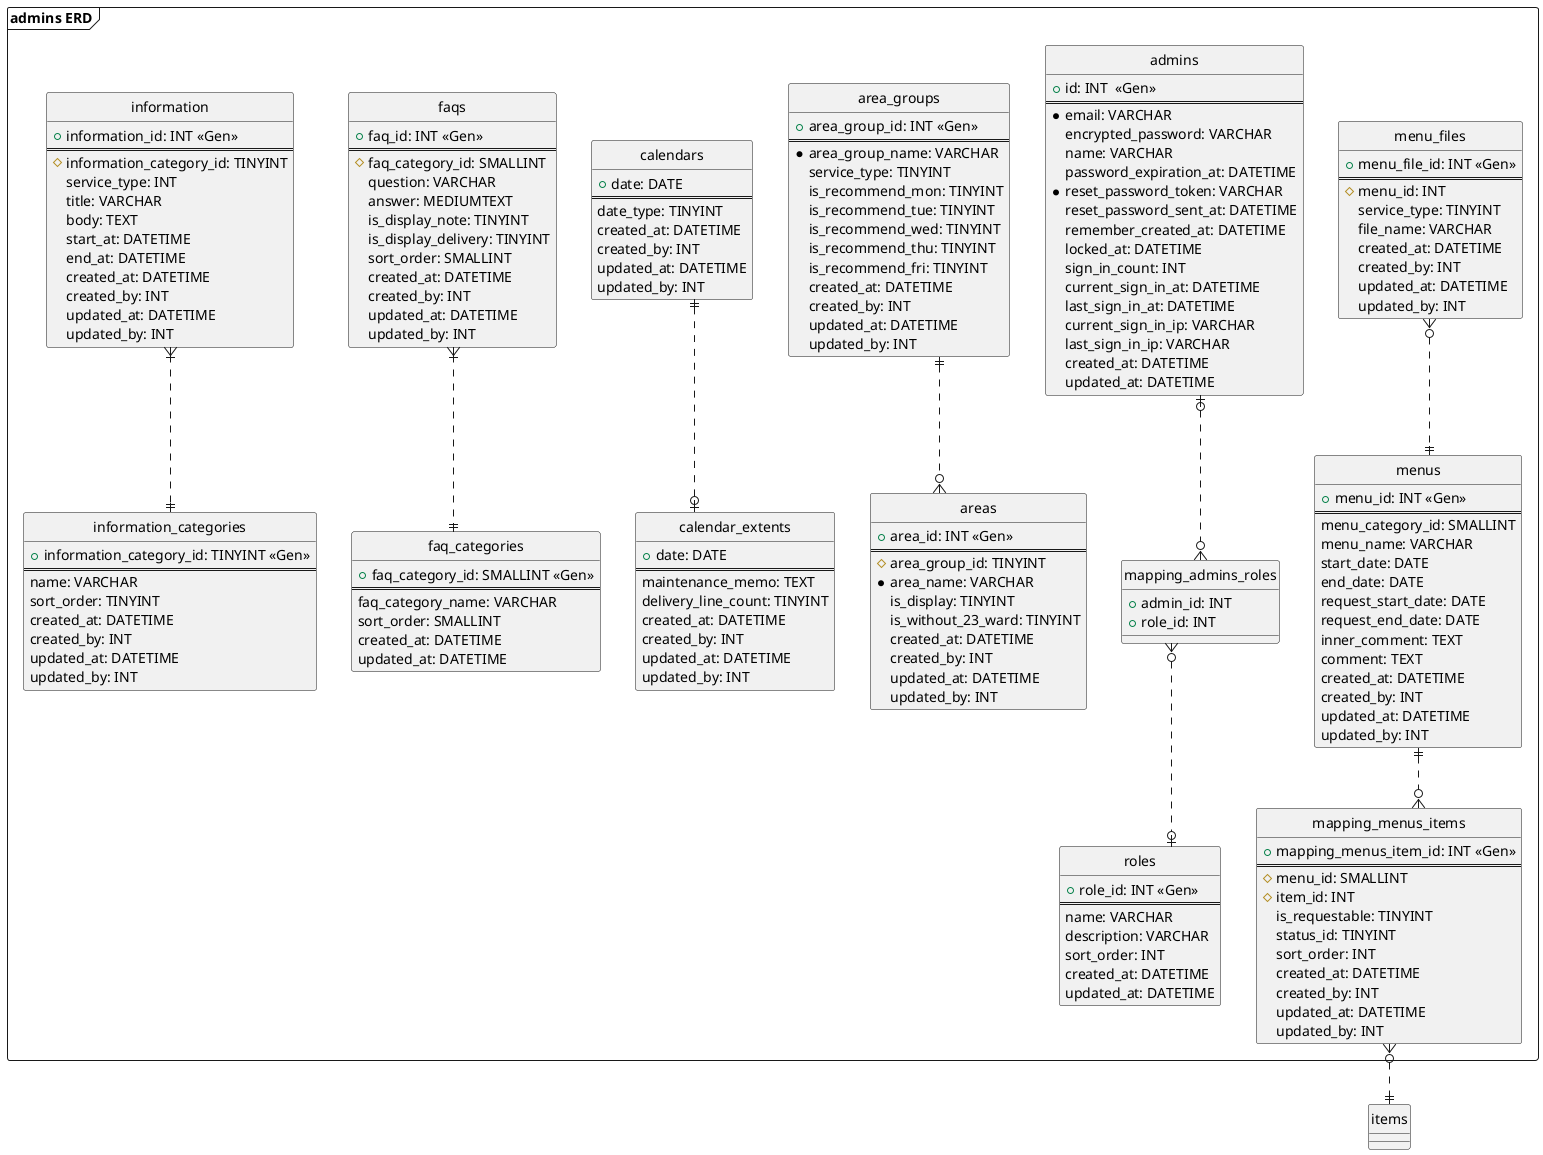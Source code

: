 @startuml

' hide the spot
hide circle

' avoid problems with angled crows feet
skinparam linetype ortho

frame "admins ERD" {
  entity "admins" {
    + id: INT  <<Gen>>
    ==
    * email: VARCHAR
    encrypted_password: VARCHAR
    name: VARCHAR
    password_expiration_at: DATETIME
    *reset_password_token: VARCHAR
    reset_password_sent_at: DATETIME
    remember_created_at: DATETIME
    locked_at: DATETIME
    sign_in_count: INT
    current_sign_in_at: DATETIME
    last_sign_in_at: DATETIME
    current_sign_in_ip: VARCHAR
    last_sign_in_ip: VARCHAR
    created_at: DATETIME
    updated_at: DATETIME
  }
  entity "mapping_admins_roles" {
    + admin_id: INT
    + role_id: INT
  }
  entity "roles" {
    + role_id: INT <<Gen>>
    ==
    name: VARCHAR
    description: VARCHAR
    sort_order: INT
    created_at: DATETIME
    updated_at: DATETIME
  }
  entity "area_groups" {
    + area_group_id: INT <<Gen>>
    ==
    * area_group_name: VARCHAR
    service_type: TINYINT
    is_recommend_mon: TINYINT
    is_recommend_tue: TINYINT
    is_recommend_wed: TINYINT
    is_recommend_thu: TINYINT
    is_recommend_fri: TINYINT
    created_at: DATETIME
    created_by: INT
    updated_at: DATETIME
    updated_by: INT
  }
  entity "areas" {
    + area_id: INT <<Gen>>
    ==
    # area_group_id: TINYINT
    * area_name: VARCHAR
    is_display: TINYINT
    is_without_23_ward: TINYINT
    created_at: DATETIME
    created_by: INT
    updated_at: DATETIME
    updated_by: INT
  }
  entity "calendar_extents" {
    + date: DATE
    ==
    maintenance_memo: TEXT
    delivery_line_count: TINYINT
    created_at: DATETIME
    created_by: INT
    updated_at: DATETIME
    updated_by: INT
  }
  entity "calendars" {
    + date: DATE
    ==
    date_type: TINYINT
    created_at: DATETIME
    created_by: INT
    updated_at: DATETIME
    updated_by: INT
  }
  entity "faq_categories" {
    + faq_category_id: SMALLINT <<Gen>>
    ==
    faq_category_name: VARCHAR
    sort_order: SMALLINT
    created_at: DATETIME
    updated_at: DATETIME
  }
  entity "faqs" {
    + faq_id: INT <<Gen>>
    ==
    # faq_category_id: SMALLINT
    question: VARCHAR
    answer: MEDIUMTEXT
    is_display_note: TINYINT
    is_display_delivery: TINYINT
    sort_order: SMALLINT
    created_at: DATETIME
    created_by: INT
    updated_at: DATETIME
    updated_by: INT
  }
  entity "information" {
    + information_id: INT <<Gen>>
    ==
    # information_category_id: TINYINT
    service_type: INT
    title: VARCHAR
    body: TEXT
    start_at: DATETIME
    end_at: DATETIME
    created_at: DATETIME
    created_by: INT
    updated_at: DATETIME
    updated_by: INT
  }
  entity "information_categories" {
    + information_category_id: TINYINT <<Gen>>
    ==
    name: VARCHAR
    sort_order: TINYINT
    created_at: DATETIME
    created_by: INT
    updated_at: DATETIME
    updated_by: INT
  }
  entity "menu_files" {
    + menu_file_id: INT <<Gen>>
    ==
    # menu_id: INT
    service_type: TINYINT
    file_name: VARCHAR
    created_at: DATETIME
    created_by: INT
    updated_at: DATETIME
    updated_by: INT
  }
  entity "menus" {
    + menu_id: INT <<Gen>>
    ==
    menu_category_id: SMALLINT
    menu_name: VARCHAR
    start_date: DATE
    end_date: DATE
    request_start_date: DATE
    request_end_date: DATE
    inner_comment: TEXT
    comment: TEXT
    created_at: DATETIME
    created_by: INT
    updated_at: DATETIME
    updated_by: INT
  }
  entity "mapping_menus_items" {
    + mapping_menus_item_id: INT <<Gen>>
    ==
    # menu_id: SMALLINT
    # item_id: INT
    is_requestable: TINYINT
    status_id: TINYINT
    sort_order: INT
    created_at: DATETIME
    created_by: INT
    updated_at: DATETIME
    updated_by: INT
  }
  admins |o.d.o{ mapping_admins_roles
  mapping_admins_roles }o..o| roles
  area_groups ||..o{ areas
  calendars ||..o| calendar_extents
  faqs }|..|| faq_categories
  information }|..|| information_categories
  menus ||.u.o{ menu_files
  menus ||.d.o{ mapping_menus_items
}

items ||.u.o{ mapping_menus_items
@enduml

